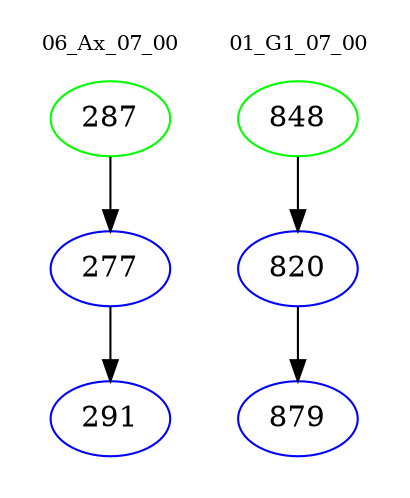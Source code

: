 digraph{
subgraph cluster_0 {
color = white
label = "06_Ax_07_00";
fontsize=10;
T0_287 [label="287", color="green"]
T0_287 -> T0_277 [color="black"]
T0_277 [label="277", color="blue"]
T0_277 -> T0_291 [color="black"]
T0_291 [label="291", color="blue"]
}
subgraph cluster_1 {
color = white
label = "01_G1_07_00";
fontsize=10;
T1_848 [label="848", color="green"]
T1_848 -> T1_820 [color="black"]
T1_820 [label="820", color="blue"]
T1_820 -> T1_879 [color="black"]
T1_879 [label="879", color="blue"]
}
}
